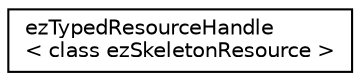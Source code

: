 digraph "Graphical Class Hierarchy"
{
 // LATEX_PDF_SIZE
  edge [fontname="Helvetica",fontsize="10",labelfontname="Helvetica",labelfontsize="10"];
  node [fontname="Helvetica",fontsize="10",shape=record];
  rankdir="LR";
  Node0 [label="ezTypedResourceHandle\l\< class ezSkeletonResource \>",height=0.2,width=0.4,color="black", fillcolor="white", style="filled",URL="$d3/dd7/classez_typed_resource_handle.htm",tooltip=" "];
}
